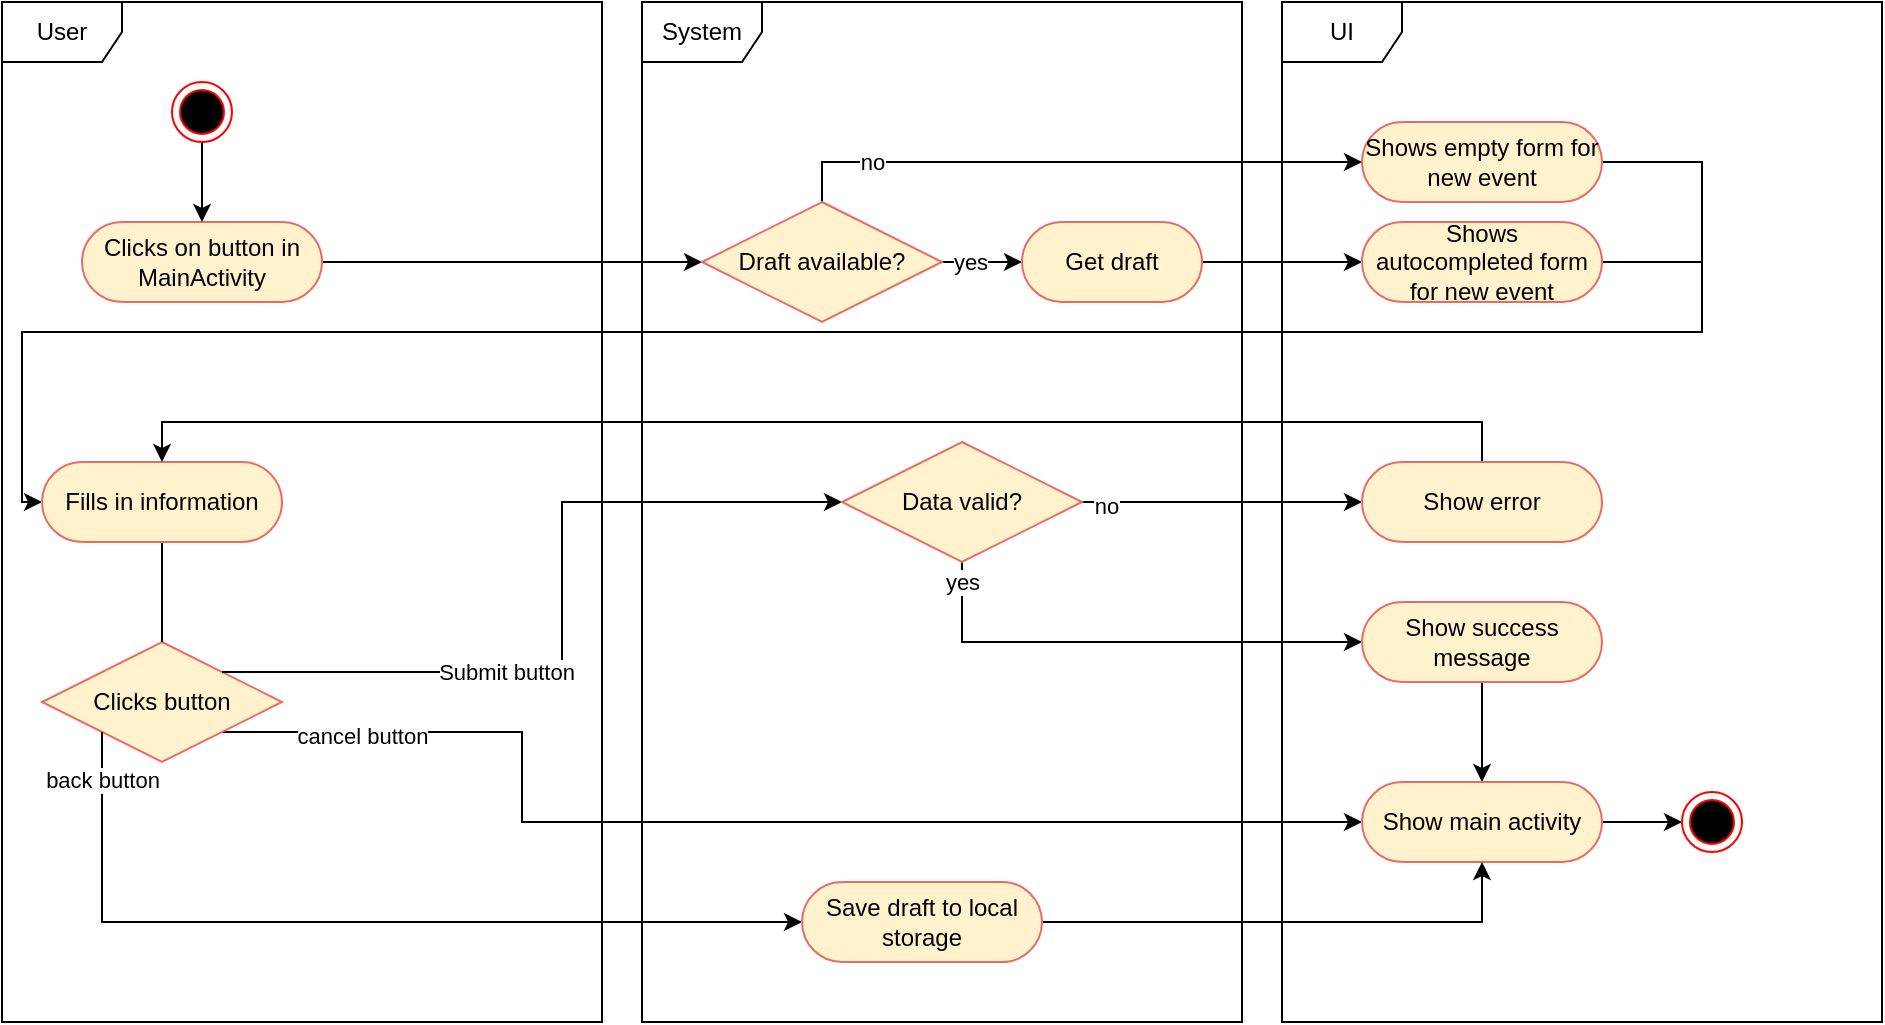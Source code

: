 <mxfile version="13.8.1" type="github"><diagram id="pgjfPtd_N-Q7YQV_Cls3" name="Page-1"><mxGraphModel dx="1038" dy="575" grid="1" gridSize="10" guides="1" tooltips="1" connect="1" arrows="1" fold="1" page="1" pageScale="1" pageWidth="827" pageHeight="1169" math="0" shadow="0"><root><mxCell id="0"/><mxCell id="1" parent="0"/><mxCell id="qzD0Zgsz6VDoNQyBi3dr-2" value="User" style="shape=umlFrame;whiteSpace=wrap;html=1;rounded=1;" parent="1" vertex="1"><mxGeometry x="40" y="50" width="300" height="510" as="geometry"/></mxCell><mxCell id="qzD0Zgsz6VDoNQyBi3dr-51" style="edgeStyle=orthogonalEdgeStyle;rounded=0;orthogonalLoop=1;jettySize=auto;html=1;exitX=1;exitY=1;exitDx=0;exitDy=0;entryX=0;entryY=0.5;entryDx=0;entryDy=0;" parent="1" source="qzD0Zgsz6VDoNQyBi3dr-39" target="qzD0Zgsz6VDoNQyBi3dr-34" edge="1"><mxGeometry relative="1" as="geometry"><Array as="points"><mxPoint x="300" y="460"/></Array></mxGeometry></mxCell><mxCell id="qzD0Zgsz6VDoNQyBi3dr-52" value="cancel button" style="edgeLabel;html=1;align=center;verticalAlign=middle;resizable=0;points=[];" parent="qzD0Zgsz6VDoNQyBi3dr-51" vertex="1" connectable="0"><mxGeometry x="-0.883" y="-2" relative="1" as="geometry"><mxPoint x="34" as="offset"/></mxGeometry></mxCell><mxCell id="qzD0Zgsz6VDoNQyBi3dr-39" value="Clicks button" style="shape=rhombus;perimeter=rhombusPerimeter;whiteSpace=wrap;html=1;align=center;rounded=0;fillColor=#fff2cc;strokeColor=#EA6B66;" parent="1" vertex="1"><mxGeometry x="60" y="370" width="120" height="60" as="geometry"/></mxCell><mxCell id="qzD0Zgsz6VDoNQyBi3dr-3" value="System" style="shape=umlFrame;whiteSpace=wrap;html=1;rounded=1;" parent="1" vertex="1"><mxGeometry x="360" y="50" width="300" height="510" as="geometry"/></mxCell><mxCell id="qzD0Zgsz6VDoNQyBi3dr-10" style="edgeStyle=orthogonalEdgeStyle;rounded=0;orthogonalLoop=1;jettySize=auto;html=1;entryX=0;entryY=0.5;entryDx=0;entryDy=0;" parent="1" source="qzD0Zgsz6VDoNQyBi3dr-1" target="qzD0Zgsz6VDoNQyBi3dr-8" edge="1"><mxGeometry relative="1" as="geometry"/></mxCell><mxCell id="qzD0Zgsz6VDoNQyBi3dr-1" value="Clicks on button in MainActivity" style="rounded=1;whiteSpace=wrap;html=1;arcSize=50;fillColor=#fff2cc;strokeColor=#EA6B66;" parent="1" vertex="1"><mxGeometry x="80" y="160" width="120" height="40" as="geometry"/></mxCell><mxCell id="qzD0Zgsz6VDoNQyBi3dr-4" value="UI" style="shape=umlFrame;whiteSpace=wrap;html=1;rounded=1;" parent="1" vertex="1"><mxGeometry x="680" y="50" width="300" height="510" as="geometry"/></mxCell><mxCell id="qzD0Zgsz6VDoNQyBi3dr-9" style="edgeStyle=orthogonalEdgeStyle;rounded=0;orthogonalLoop=1;jettySize=auto;html=1;" parent="1" source="qzD0Zgsz6VDoNQyBi3dr-5" target="qzD0Zgsz6VDoNQyBi3dr-1" edge="1"><mxGeometry relative="1" as="geometry"/></mxCell><mxCell id="qzD0Zgsz6VDoNQyBi3dr-5" value="" style="ellipse;html=1;shape=endState;fillColor=#000000;strokeColor=#ff0000;rounded=1;" parent="1" vertex="1"><mxGeometry x="125" y="90" width="30" height="30" as="geometry"/></mxCell><mxCell id="qzD0Zgsz6VDoNQyBi3dr-22" style="rounded=0;orthogonalLoop=1;jettySize=auto;html=1;entryX=0;entryY=0.5;entryDx=0;entryDy=0;exitX=1;exitY=0.5;exitDx=0;exitDy=0;edgeStyle=orthogonalEdgeStyle;" parent="1" source="qzD0Zgsz6VDoNQyBi3dr-6" target="qzD0Zgsz6VDoNQyBi3dr-19" edge="1"><mxGeometry relative="1" as="geometry"><Array as="points"><mxPoint x="890" y="130"/><mxPoint x="890" y="215"/><mxPoint x="50" y="215"/><mxPoint x="50" y="300"/></Array></mxGeometry></mxCell><mxCell id="qzD0Zgsz6VDoNQyBi3dr-6" value="Shows empty form for new event" style="rounded=1;whiteSpace=wrap;html=1;arcSize=50;fillColor=#fff2cc;strokeColor=#EA6B66;" parent="1" vertex="1"><mxGeometry x="720" y="110" width="120" height="40" as="geometry"/></mxCell><mxCell id="qzD0Zgsz6VDoNQyBi3dr-11" style="edgeStyle=orthogonalEdgeStyle;rounded=0;orthogonalLoop=1;jettySize=auto;html=1;exitX=0.5;exitY=0;exitDx=0;exitDy=0;" parent="1" source="qzD0Zgsz6VDoNQyBi3dr-8" target="qzD0Zgsz6VDoNQyBi3dr-6" edge="1"><mxGeometry relative="1" as="geometry"/></mxCell><mxCell id="qzD0Zgsz6VDoNQyBi3dr-13" value="no" style="edgeLabel;html=1;align=center;verticalAlign=middle;resizable=0;points=[];" parent="qzD0Zgsz6VDoNQyBi3dr-11" vertex="1" connectable="0"><mxGeometry x="-0.316" y="1" relative="1" as="geometry"><mxPoint x="-54" y="1" as="offset"/></mxGeometry></mxCell><mxCell id="qzD0Zgsz6VDoNQyBi3dr-15" style="edgeStyle=orthogonalEdgeStyle;rounded=0;orthogonalLoop=1;jettySize=auto;html=1;" parent="1" source="qzD0Zgsz6VDoNQyBi3dr-8" target="qzD0Zgsz6VDoNQyBi3dr-14" edge="1"><mxGeometry relative="1" as="geometry"/></mxCell><mxCell id="qzD0Zgsz6VDoNQyBi3dr-16" value="&lt;div&gt;yes&lt;/div&gt;" style="edgeLabel;html=1;align=center;verticalAlign=middle;resizable=0;points=[];" parent="qzD0Zgsz6VDoNQyBi3dr-15" vertex="1" connectable="0"><mxGeometry x="-0.395" y="-17" relative="1" as="geometry"><mxPoint x="2" y="-17" as="offset"/></mxGeometry></mxCell><mxCell id="qzD0Zgsz6VDoNQyBi3dr-8" value="Draft available?" style="shape=rhombus;perimeter=rhombusPerimeter;whiteSpace=wrap;html=1;align=center;rounded=0;fillColor=#fff2cc;strokeColor=#EA6B66;" parent="1" vertex="1"><mxGeometry x="390" y="150" width="120" height="60" as="geometry"/></mxCell><mxCell id="qzD0Zgsz6VDoNQyBi3dr-18" style="edgeStyle=orthogonalEdgeStyle;rounded=0;orthogonalLoop=1;jettySize=auto;html=1;" parent="1" source="qzD0Zgsz6VDoNQyBi3dr-14" target="qzD0Zgsz6VDoNQyBi3dr-17" edge="1"><mxGeometry relative="1" as="geometry"/></mxCell><mxCell id="qzD0Zgsz6VDoNQyBi3dr-14" value="Get draft" style="rounded=1;whiteSpace=wrap;html=1;arcSize=50;fillColor=#fff2cc;strokeColor=#EA6B66;" parent="1" vertex="1"><mxGeometry x="550" y="160" width="90" height="40" as="geometry"/></mxCell><mxCell id="qzD0Zgsz6VDoNQyBi3dr-23" style="edgeStyle=orthogonalEdgeStyle;rounded=0;orthogonalLoop=1;jettySize=auto;html=1;endArrow=none;endFill=0;" parent="1" source="qzD0Zgsz6VDoNQyBi3dr-17" edge="1"><mxGeometry relative="1" as="geometry"><mxPoint x="890" y="180" as="targetPoint"/></mxGeometry></mxCell><mxCell id="qzD0Zgsz6VDoNQyBi3dr-17" value="Shows autocompleted form for new event " style="rounded=1;whiteSpace=wrap;html=1;arcSize=50;fillColor=#fff2cc;strokeColor=#EA6B66;" parent="1" vertex="1"><mxGeometry x="720" y="160" width="120" height="40" as="geometry"/></mxCell><mxCell id="qzD0Zgsz6VDoNQyBi3dr-24" style="edgeStyle=orthogonalEdgeStyle;rounded=0;orthogonalLoop=1;jettySize=auto;html=1;entryX=0;entryY=0.5;entryDx=0;entryDy=0;exitX=1;exitY=0;exitDx=0;exitDy=0;" parent="1" source="qzD0Zgsz6VDoNQyBi3dr-39" target="qzD0Zgsz6VDoNQyBi3dr-20" edge="1"><mxGeometry relative="1" as="geometry"><mxPoint x="330" y="300" as="sourcePoint"/><Array as="points"><mxPoint x="320" y="385"/><mxPoint x="320" y="300"/></Array></mxGeometry></mxCell><mxCell id="qzD0Zgsz6VDoNQyBi3dr-40" value="Submit button" style="edgeLabel;html=1;align=center;verticalAlign=middle;resizable=0;points=[];" parent="qzD0Zgsz6VDoNQyBi3dr-24" vertex="1" connectable="0"><mxGeometry x="-0.231" y="-2" relative="1" as="geometry"><mxPoint x="-10" y="-2" as="offset"/></mxGeometry></mxCell><mxCell id="qzD0Zgsz6VDoNQyBi3dr-55" style="edgeStyle=orthogonalEdgeStyle;rounded=0;orthogonalLoop=1;jettySize=auto;html=1;endArrow=none;endFill=0;" parent="1" source="qzD0Zgsz6VDoNQyBi3dr-19" target="qzD0Zgsz6VDoNQyBi3dr-39" edge="1"><mxGeometry relative="1" as="geometry"/></mxCell><mxCell id="qzD0Zgsz6VDoNQyBi3dr-19" value="Fills in information" style="rounded=1;whiteSpace=wrap;html=1;arcSize=50;fillColor=#fff2cc;strokeColor=#EA6B66;" parent="1" vertex="1"><mxGeometry x="60" y="280" width="120" height="40" as="geometry"/></mxCell><mxCell id="qzD0Zgsz6VDoNQyBi3dr-27" style="edgeStyle=orthogonalEdgeStyle;rounded=0;orthogonalLoop=1;jettySize=auto;html=1;entryX=0;entryY=0.5;entryDx=0;entryDy=0;" parent="1" source="qzD0Zgsz6VDoNQyBi3dr-20" target="qzD0Zgsz6VDoNQyBi3dr-26" edge="1"><mxGeometry relative="1" as="geometry"/></mxCell><mxCell id="qzD0Zgsz6VDoNQyBi3dr-28" value="no" style="edgeLabel;html=1;align=center;verticalAlign=middle;resizable=0;points=[];" parent="qzD0Zgsz6VDoNQyBi3dr-27" vertex="1" connectable="0"><mxGeometry x="-0.827" y="-2" relative="1" as="geometry"><mxPoint as="offset"/></mxGeometry></mxCell><mxCell id="qzD0Zgsz6VDoNQyBi3dr-32" style="edgeStyle=orthogonalEdgeStyle;rounded=0;orthogonalLoop=1;jettySize=auto;html=1;entryX=0;entryY=0.5;entryDx=0;entryDy=0;" parent="1" source="qzD0Zgsz6VDoNQyBi3dr-20" target="qzD0Zgsz6VDoNQyBi3dr-31" edge="1"><mxGeometry relative="1" as="geometry"><Array as="points"><mxPoint x="520" y="370"/></Array></mxGeometry></mxCell><mxCell id="qzD0Zgsz6VDoNQyBi3dr-33" value="yes" style="edgeLabel;html=1;align=center;verticalAlign=middle;resizable=0;points=[];" parent="qzD0Zgsz6VDoNQyBi3dr-32" vertex="1" connectable="0"><mxGeometry x="-0.358" y="-4" relative="1" as="geometry"><mxPoint x="-37" y="-34" as="offset"/></mxGeometry></mxCell><mxCell id="qzD0Zgsz6VDoNQyBi3dr-20" value="Data valid?" style="shape=rhombus;perimeter=rhombusPerimeter;whiteSpace=wrap;html=1;align=center;rounded=0;fillColor=#fff2cc;strokeColor=#EA6B66;" parent="1" vertex="1"><mxGeometry x="460" y="270" width="120" height="60" as="geometry"/></mxCell><mxCell id="qzD0Zgsz6VDoNQyBi3dr-30" style="edgeStyle=orthogonalEdgeStyle;rounded=0;orthogonalLoop=1;jettySize=auto;html=1;entryX=0.5;entryY=0;entryDx=0;entryDy=0;" parent="1" source="qzD0Zgsz6VDoNQyBi3dr-26" target="qzD0Zgsz6VDoNQyBi3dr-19" edge="1"><mxGeometry relative="1" as="geometry"><Array as="points"><mxPoint x="780" y="260"/><mxPoint x="120" y="260"/></Array></mxGeometry></mxCell><mxCell id="qzD0Zgsz6VDoNQyBi3dr-26" value="Show error" style="rounded=1;whiteSpace=wrap;html=1;arcSize=50;fillColor=#fff2cc;strokeColor=#EA6B66;" parent="1" vertex="1"><mxGeometry x="720" y="280" width="120" height="40" as="geometry"/></mxCell><mxCell id="qzD0Zgsz6VDoNQyBi3dr-35" style="edgeStyle=orthogonalEdgeStyle;rounded=0;orthogonalLoop=1;jettySize=auto;html=1;entryX=0.5;entryY=0;entryDx=0;entryDy=0;" parent="1" source="qzD0Zgsz6VDoNQyBi3dr-31" target="qzD0Zgsz6VDoNQyBi3dr-34" edge="1"><mxGeometry relative="1" as="geometry"/></mxCell><mxCell id="qzD0Zgsz6VDoNQyBi3dr-31" value="Show success message" style="rounded=1;whiteSpace=wrap;html=1;arcSize=50;fillColor=#fff2cc;strokeColor=#EA6B66;" parent="1" vertex="1"><mxGeometry x="720" y="350" width="120" height="40" as="geometry"/></mxCell><mxCell id="qzD0Zgsz6VDoNQyBi3dr-54" style="edgeStyle=orthogonalEdgeStyle;rounded=0;orthogonalLoop=1;jettySize=auto;html=1;" parent="1" source="qzD0Zgsz6VDoNQyBi3dr-34" target="qzD0Zgsz6VDoNQyBi3dr-47" edge="1"><mxGeometry relative="1" as="geometry"/></mxCell><mxCell id="qzD0Zgsz6VDoNQyBi3dr-34" value="Show main activity" style="rounded=1;whiteSpace=wrap;html=1;arcSize=50;fillColor=#fff2cc;strokeColor=#EA6B66;" parent="1" vertex="1"><mxGeometry x="720" y="440" width="120" height="40" as="geometry"/></mxCell><mxCell id="qzD0Zgsz6VDoNQyBi3dr-44" style="edgeStyle=orthogonalEdgeStyle;rounded=0;orthogonalLoop=1;jettySize=auto;html=1;entryX=0;entryY=0.5;entryDx=0;entryDy=0;exitX=0;exitY=1;exitDx=0;exitDy=0;" parent="1" source="qzD0Zgsz6VDoNQyBi3dr-39" target="qzD0Zgsz6VDoNQyBi3dr-43" edge="1"><mxGeometry relative="1" as="geometry"><Array as="points"><mxPoint x="90" y="510"/></Array></mxGeometry></mxCell><mxCell id="qzD0Zgsz6VDoNQyBi3dr-50" value="back button" style="edgeLabel;html=1;align=center;verticalAlign=middle;resizable=0;points=[];" parent="qzD0Zgsz6VDoNQyBi3dr-44" vertex="1" connectable="0"><mxGeometry x="-0.894" relative="1" as="geometry"><mxPoint as="offset"/></mxGeometry></mxCell><mxCell id="qzD0Zgsz6VDoNQyBi3dr-45" style="edgeStyle=orthogonalEdgeStyle;rounded=0;orthogonalLoop=1;jettySize=auto;html=1;entryX=0.5;entryY=1;entryDx=0;entryDy=0;" parent="1" source="qzD0Zgsz6VDoNQyBi3dr-43" target="qzD0Zgsz6VDoNQyBi3dr-34" edge="1"><mxGeometry relative="1" as="geometry"/></mxCell><mxCell id="qzD0Zgsz6VDoNQyBi3dr-43" value="Save draft to local storage" style="rounded=1;whiteSpace=wrap;html=1;arcSize=50;fillColor=#fff2cc;strokeColor=#EA6B66;" parent="1" vertex="1"><mxGeometry x="440" y="490" width="120" height="40" as="geometry"/></mxCell><mxCell id="qzD0Zgsz6VDoNQyBi3dr-47" value="" style="ellipse;html=1;shape=endState;fillColor=#000000;strokeColor=#ff0000;rounded=1;" parent="1" vertex="1"><mxGeometry x="880" y="445" width="30" height="30" as="geometry"/></mxCell></root></mxGraphModel></diagram></mxfile>